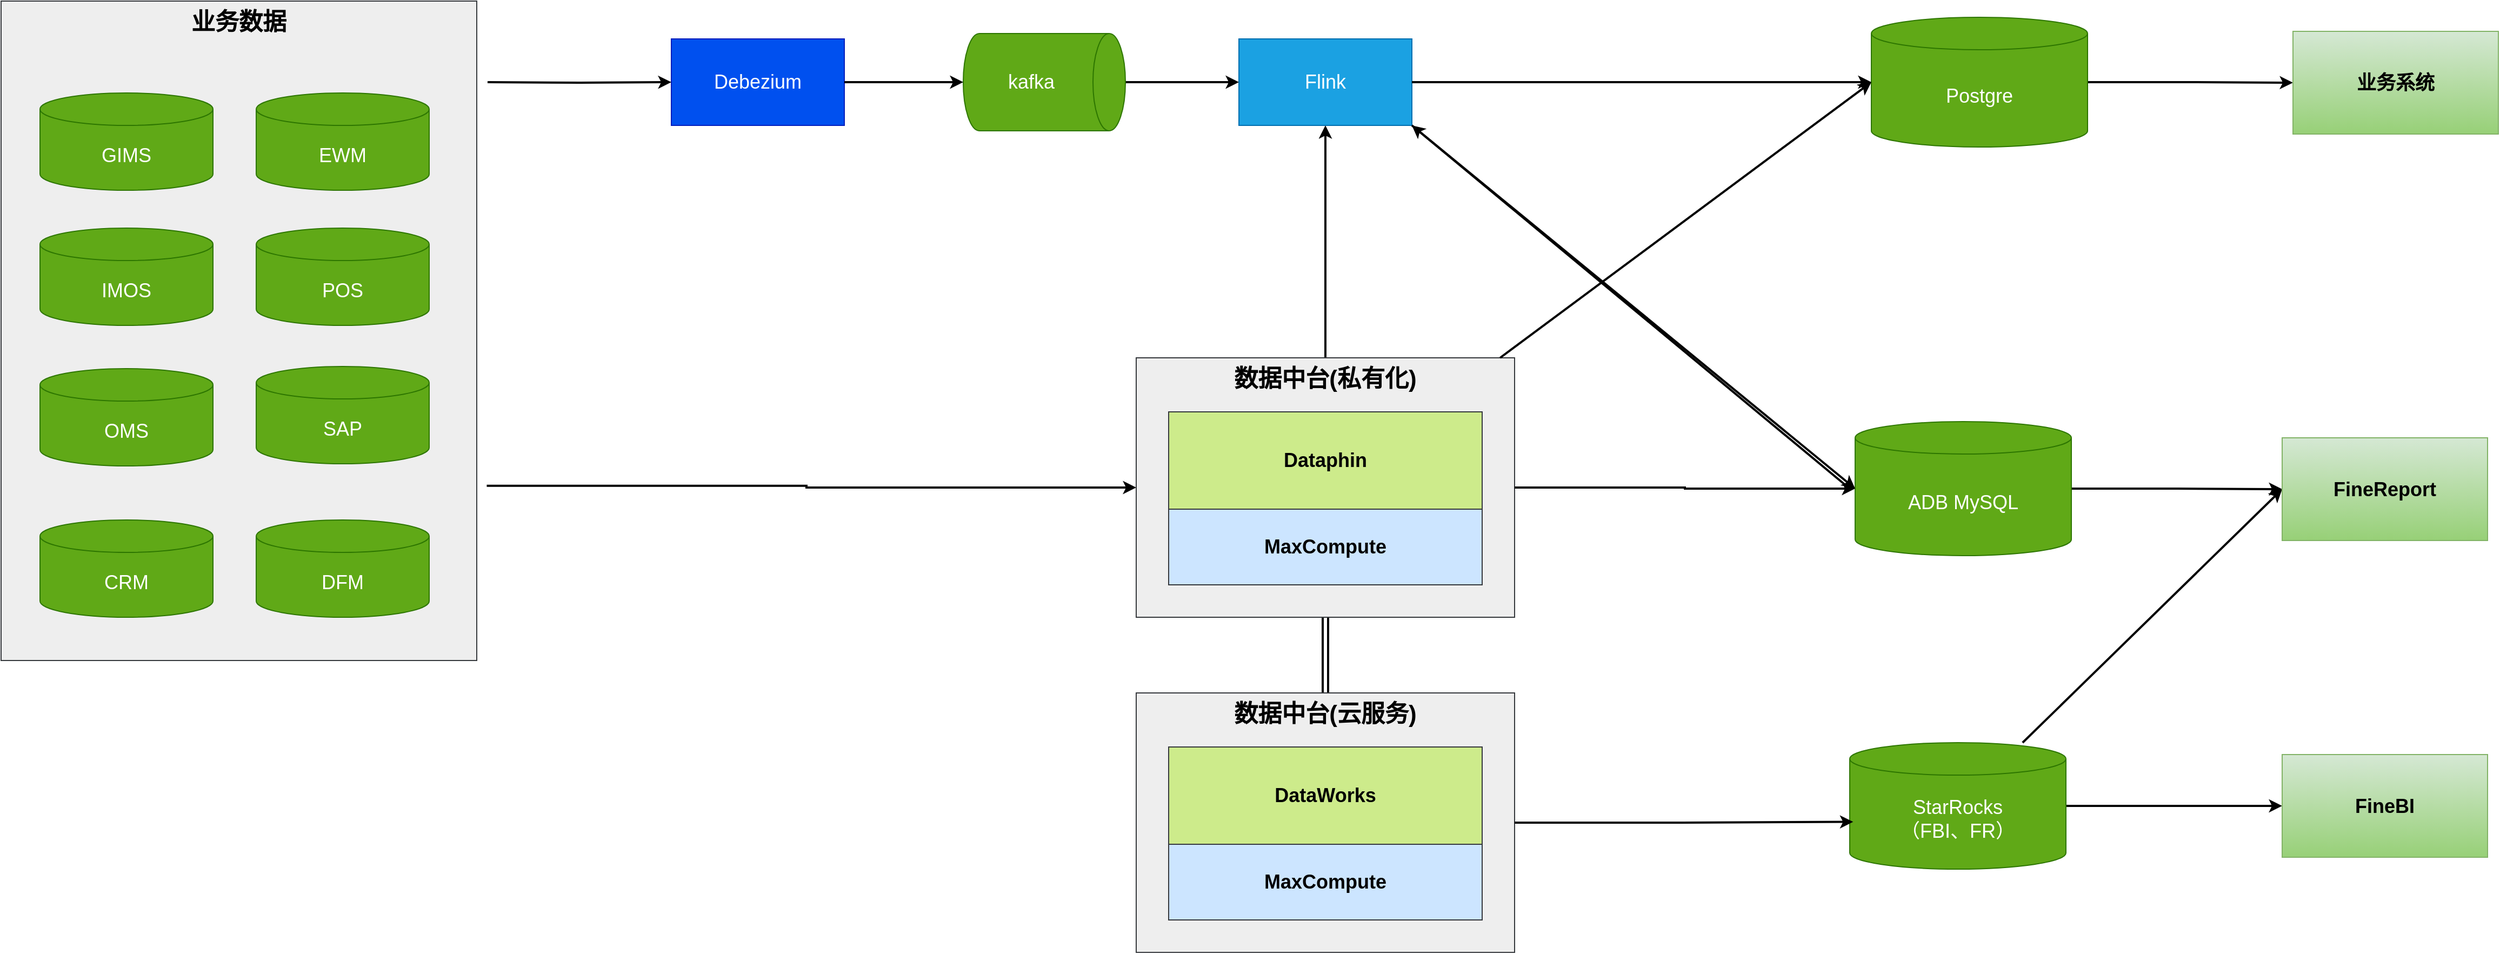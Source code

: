 <mxfile version="23.1.0" type="github" pages="3">
  <diagram name="技术架构" id="8GNJ75QtfmzGKLr9Hj33">
    <mxGraphModel dx="3218" dy="2017" grid="1" gridSize="10" guides="1" tooltips="1" connect="1" arrows="1" fold="1" page="1" pageScale="1" pageWidth="1169" pageHeight="827" math="0" shadow="0">
      <root>
        <mxCell id="0" />
        <mxCell id="1" parent="0" />
        <mxCell id="2AT-N2MCOQDLUG6bidaa-14" style="edgeStyle=orthogonalEdgeStyle;rounded=0;orthogonalLoop=1;jettySize=auto;html=1;entryX=0.5;entryY=1;entryDx=0;entryDy=0;strokeWidth=2;" parent="1" source="2AT-N2MCOQDLUG6bidaa-1" target="2AT-N2MCOQDLUG6bidaa-13" edge="1">
          <mxGeometry relative="1" as="geometry" />
        </mxCell>
        <mxCell id="2AT-N2MCOQDLUG6bidaa-38" style="rounded=0;orthogonalLoop=1;jettySize=auto;html=1;exitX=0.5;exitY=1;exitDx=0;exitDy=0;entryX=0.5;entryY=0;entryDx=0;entryDy=0;shape=link;strokeWidth=2;" parent="1" source="2AT-N2MCOQDLUG6bidaa-1" target="2AT-N2MCOQDLUG6bidaa-9" edge="1">
          <mxGeometry relative="1" as="geometry" />
        </mxCell>
        <mxCell id="2AT-N2MCOQDLUG6bidaa-1" value="数据中台(私有化)" style="rounded=0;whiteSpace=wrap;html=1;fillColor=#eeeeee;strokeColor=#36393d;verticalAlign=top;fontSize=22;fontStyle=1" parent="1" vertex="1">
          <mxGeometry x="70" y="290" width="350" height="240" as="geometry" />
        </mxCell>
        <mxCell id="2AT-N2MCOQDLUG6bidaa-3" value="Dataphin" style="rounded=0;whiteSpace=wrap;html=1;fillColor=#cdeb8b;strokeColor=#36393d;fontStyle=1;fontSize=18;" parent="1" vertex="1">
          <mxGeometry x="100" y="340" width="290" height="90" as="geometry" />
        </mxCell>
        <mxCell id="2AT-N2MCOQDLUG6bidaa-4" value="MaxCompute" style="rounded=0;whiteSpace=wrap;html=1;fontStyle=1;fontSize=18;fillColor=#cce5ff;strokeColor=#36393d;" parent="1" vertex="1">
          <mxGeometry x="100" y="430" width="290" height="70" as="geometry" />
        </mxCell>
        <mxCell id="cMIVsSoi3OgTZiZN5WmO-2" style="edgeStyle=orthogonalEdgeStyle;rounded=0;orthogonalLoop=1;jettySize=auto;html=1;entryX=0;entryY=0.5;entryDx=0;entryDy=0;strokeWidth=2;" parent="1" source="2AT-N2MCOQDLUG6bidaa-5" target="cMIVsSoi3OgTZiZN5WmO-1" edge="1">
          <mxGeometry relative="1" as="geometry" />
        </mxCell>
        <mxCell id="2AT-N2MCOQDLUG6bidaa-5" value="Postgre" style="shape=cylinder3;whiteSpace=wrap;html=1;boundedLbl=1;backgroundOutline=1;size=15;fillColor=#60a917;strokeColor=#2D7600;fontColor=#ffffff;fontSize=18;" parent="1" vertex="1">
          <mxGeometry x="750" y="-25" width="200" height="120" as="geometry" />
        </mxCell>
        <mxCell id="2AT-N2MCOQDLUG6bidaa-46" style="edgeStyle=orthogonalEdgeStyle;rounded=0;orthogonalLoop=1;jettySize=auto;html=1;entryX=0;entryY=0.5;entryDx=0;entryDy=0;strokeWidth=2;" parent="1" source="2AT-N2MCOQDLUG6bidaa-6" target="2AT-N2MCOQDLUG6bidaa-44" edge="1">
          <mxGeometry relative="1" as="geometry" />
        </mxCell>
        <mxCell id="2AT-N2MCOQDLUG6bidaa-47" style="rounded=0;orthogonalLoop=1;jettySize=auto;html=1;entryX=0;entryY=0.5;entryDx=0;entryDy=0;strokeWidth=2;" parent="1" source="2AT-N2MCOQDLUG6bidaa-6" target="2AT-N2MCOQDLUG6bidaa-39" edge="1">
          <mxGeometry relative="1" as="geometry" />
        </mxCell>
        <mxCell id="2AT-N2MCOQDLUG6bidaa-6" value="StarRocks&lt;br&gt;（FBI、FR）" style="shape=cylinder3;whiteSpace=wrap;html=1;boundedLbl=1;backgroundOutline=1;size=15;fillColor=#60a917;strokeColor=#2D7600;fontColor=#ffffff;fontSize=18;" parent="1" vertex="1">
          <mxGeometry x="730" y="646" width="200" height="117" as="geometry" />
        </mxCell>
        <mxCell id="2AT-N2MCOQDLUG6bidaa-40" style="edgeStyle=orthogonalEdgeStyle;rounded=0;orthogonalLoop=1;jettySize=auto;html=1;entryX=0;entryY=0.5;entryDx=0;entryDy=0;strokeWidth=2;" parent="1" source="2AT-N2MCOQDLUG6bidaa-7" target="2AT-N2MCOQDLUG6bidaa-39" edge="1">
          <mxGeometry relative="1" as="geometry" />
        </mxCell>
        <mxCell id="2AT-N2MCOQDLUG6bidaa-43" style="rounded=0;orthogonalLoop=1;jettySize=auto;html=1;entryX=1;entryY=1;entryDx=0;entryDy=0;strokeWidth=2;" parent="1" target="2AT-N2MCOQDLUG6bidaa-13" edge="1">
          <mxGeometry relative="1" as="geometry">
            <mxPoint x="730" y="411" as="sourcePoint" />
          </mxGeometry>
        </mxCell>
        <mxCell id="2AT-N2MCOQDLUG6bidaa-7" value="ADB MySQL" style="shape=cylinder3;whiteSpace=wrap;html=1;boundedLbl=1;backgroundOutline=1;size=15;fillColor=#60a917;strokeColor=#2D7600;fontColor=#ffffff;fontSize=18;" parent="1" vertex="1">
          <mxGeometry x="735" y="349" width="200" height="124" as="geometry" />
        </mxCell>
        <mxCell id="2AT-N2MCOQDLUG6bidaa-9" value="数据中台(云服务)" style="rounded=0;whiteSpace=wrap;html=1;fillColor=#eeeeee;strokeColor=#36393d;verticalAlign=top;fontSize=22;fontStyle=1" parent="1" vertex="1">
          <mxGeometry x="70" y="600" width="350" height="240" as="geometry" />
        </mxCell>
        <mxCell id="2AT-N2MCOQDLUG6bidaa-10" value="DataWorks" style="rounded=0;whiteSpace=wrap;html=1;fillColor=#cdeb8b;strokeColor=#36393d;fontStyle=1;fontSize=18;" parent="1" vertex="1">
          <mxGeometry x="100" y="650" width="290" height="90" as="geometry" />
        </mxCell>
        <mxCell id="2AT-N2MCOQDLUG6bidaa-11" value="MaxCompute" style="rounded=0;whiteSpace=wrap;html=1;fontStyle=1;fontSize=18;fillColor=#cce5ff;strokeColor=#36393d;" parent="1" vertex="1">
          <mxGeometry x="100" y="740" width="290" height="70" as="geometry" />
        </mxCell>
        <mxCell id="2AT-N2MCOQDLUG6bidaa-12" style="edgeStyle=orthogonalEdgeStyle;rounded=0;orthogonalLoop=1;jettySize=auto;html=1;entryX=0.016;entryY=0.626;entryDx=0;entryDy=0;entryPerimeter=0;strokeWidth=2;" parent="1" source="2AT-N2MCOQDLUG6bidaa-9" target="2AT-N2MCOQDLUG6bidaa-6" edge="1">
          <mxGeometry relative="1" as="geometry" />
        </mxCell>
        <mxCell id="2AT-N2MCOQDLUG6bidaa-13" value="Flink" style="rounded=0;whiteSpace=wrap;html=1;fillColor=#1ba1e2;fontColor=#ffffff;strokeColor=#006EAF;fontSize=18;" parent="1" vertex="1">
          <mxGeometry x="165" y="-5" width="160" height="80" as="geometry" />
        </mxCell>
        <mxCell id="2AT-N2MCOQDLUG6bidaa-15" value="Debezium" style="rounded=0;whiteSpace=wrap;html=1;fillColor=#0050ef;fontColor=#ffffff;strokeColor=#001DBC;fontSize=18;" parent="1" vertex="1">
          <mxGeometry x="-360" y="-5" width="160" height="80" as="geometry" />
        </mxCell>
        <mxCell id="2AT-N2MCOQDLUG6bidaa-19" style="edgeStyle=orthogonalEdgeStyle;rounded=0;orthogonalLoop=1;jettySize=auto;html=1;entryX=0;entryY=0.5;entryDx=0;entryDy=0;strokeWidth=2;" parent="1" source="2AT-N2MCOQDLUG6bidaa-17" target="2AT-N2MCOQDLUG6bidaa-13" edge="1">
          <mxGeometry relative="1" as="geometry" />
        </mxCell>
        <mxCell id="2AT-N2MCOQDLUG6bidaa-17" value="kafka" style="shape=cylinder3;whiteSpace=wrap;html=1;boundedLbl=1;backgroundOutline=1;size=15;direction=south;fillColor=#60a917;fontColor=#ffffff;strokeColor=#2D7600;fontSize=18;" parent="1" vertex="1">
          <mxGeometry x="-90" y="-10" width="150" height="90" as="geometry" />
        </mxCell>
        <mxCell id="2AT-N2MCOQDLUG6bidaa-18" style="edgeStyle=orthogonalEdgeStyle;rounded=0;orthogonalLoop=1;jettySize=auto;html=1;entryX=0.5;entryY=1;entryDx=0;entryDy=0;entryPerimeter=0;strokeWidth=2;" parent="1" source="2AT-N2MCOQDLUG6bidaa-15" target="2AT-N2MCOQDLUG6bidaa-17" edge="1">
          <mxGeometry relative="1" as="geometry" />
        </mxCell>
        <mxCell id="2AT-N2MCOQDLUG6bidaa-32" style="edgeStyle=orthogonalEdgeStyle;rounded=0;orthogonalLoop=1;jettySize=auto;html=1;entryX=0;entryY=0.5;entryDx=0;entryDy=0;strokeWidth=2;exitX=1.021;exitY=0.735;exitDx=0;exitDy=0;exitPerimeter=0;" parent="1" source="2AT-N2MCOQDLUG6bidaa-20" target="2AT-N2MCOQDLUG6bidaa-1" edge="1">
          <mxGeometry relative="1" as="geometry" />
        </mxCell>
        <mxCell id="2AT-N2MCOQDLUG6bidaa-33" style="edgeStyle=orthogonalEdgeStyle;rounded=0;orthogonalLoop=1;jettySize=auto;html=1;entryX=0;entryY=0.5;entryDx=0;entryDy=0;strokeWidth=2;" parent="1" target="2AT-N2MCOQDLUG6bidaa-15" edge="1">
          <mxGeometry relative="1" as="geometry">
            <mxPoint x="-530" y="35" as="sourcePoint" />
          </mxGeometry>
        </mxCell>
        <mxCell id="2AT-N2MCOQDLUG6bidaa-20" value="业务数据" style="rounded=0;whiteSpace=wrap;html=1;fillColor=#eeeeee;strokeColor=#36393d;verticalAlign=top;fontStyle=1;fontSize=22;" parent="1" vertex="1">
          <mxGeometry x="-980" y="-40" width="440" height="610" as="geometry" />
        </mxCell>
        <mxCell id="2AT-N2MCOQDLUG6bidaa-22" value="EWM" style="shape=cylinder3;whiteSpace=wrap;html=1;boundedLbl=1;backgroundOutline=1;size=15;fillColor=#60a917;fontColor=#ffffff;strokeColor=#2D7600;fontSize=18;" parent="1" vertex="1">
          <mxGeometry x="-744" y="45" width="160" height="90" as="geometry" />
        </mxCell>
        <mxCell id="2AT-N2MCOQDLUG6bidaa-25" value="GIMS" style="shape=cylinder3;whiteSpace=wrap;html=1;boundedLbl=1;backgroundOutline=1;size=15;fillColor=#60a917;fontColor=#ffffff;strokeColor=#2D7600;fontSize=18;" parent="1" vertex="1">
          <mxGeometry x="-944" y="45" width="160" height="90" as="geometry" />
        </mxCell>
        <mxCell id="2AT-N2MCOQDLUG6bidaa-26" value="IMOS" style="shape=cylinder3;whiteSpace=wrap;html=1;boundedLbl=1;backgroundOutline=1;size=15;fillColor=#60a917;fontColor=#ffffff;strokeColor=#2D7600;fontSize=18;" parent="1" vertex="1">
          <mxGeometry x="-944" y="170" width="160" height="90" as="geometry" />
        </mxCell>
        <mxCell id="2AT-N2MCOQDLUG6bidaa-27" value="POS" style="shape=cylinder3;whiteSpace=wrap;html=1;boundedLbl=1;backgroundOutline=1;size=15;fillColor=#60a917;fontColor=#ffffff;strokeColor=#2D7600;fontSize=18;" parent="1" vertex="1">
          <mxGeometry x="-744" y="170" width="160" height="90" as="geometry" />
        </mxCell>
        <mxCell id="2AT-N2MCOQDLUG6bidaa-28" value="OMS" style="shape=cylinder3;whiteSpace=wrap;html=1;boundedLbl=1;backgroundOutline=1;size=15;fillColor=#60a917;fontColor=#ffffff;strokeColor=#2D7600;fontSize=18;" parent="1" vertex="1">
          <mxGeometry x="-944" y="300" width="160" height="90" as="geometry" />
        </mxCell>
        <mxCell id="2AT-N2MCOQDLUG6bidaa-29" value="SAP" style="shape=cylinder3;whiteSpace=wrap;html=1;boundedLbl=1;backgroundOutline=1;size=15;fillColor=#60a917;fontColor=#ffffff;strokeColor=#2D7600;fontSize=18;" parent="1" vertex="1">
          <mxGeometry x="-744" y="298" width="160" height="90" as="geometry" />
        </mxCell>
        <mxCell id="2AT-N2MCOQDLUG6bidaa-30" value="CRM" style="shape=cylinder3;whiteSpace=wrap;html=1;boundedLbl=1;backgroundOutline=1;size=15;fillColor=#60a917;fontColor=#ffffff;strokeColor=#2D7600;fontSize=18;" parent="1" vertex="1">
          <mxGeometry x="-944" y="440" width="160" height="90" as="geometry" />
        </mxCell>
        <mxCell id="2AT-N2MCOQDLUG6bidaa-31" value="DFM" style="shape=cylinder3;whiteSpace=wrap;html=1;boundedLbl=1;backgroundOutline=1;size=15;fillColor=#60a917;fontColor=#ffffff;strokeColor=#2D7600;fontSize=18;" parent="1" vertex="1">
          <mxGeometry x="-744" y="440" width="160" height="90" as="geometry" />
        </mxCell>
        <mxCell id="2AT-N2MCOQDLUG6bidaa-34" style="rounded=0;orthogonalLoop=1;jettySize=auto;html=1;entryX=0;entryY=0.5;entryDx=0;entryDy=0;entryPerimeter=0;strokeWidth=2;" parent="1" source="2AT-N2MCOQDLUG6bidaa-13" target="2AT-N2MCOQDLUG6bidaa-5" edge="1">
          <mxGeometry relative="1" as="geometry" />
        </mxCell>
        <mxCell id="2AT-N2MCOQDLUG6bidaa-39" value="FineReport" style="rounded=0;whiteSpace=wrap;html=1;fillColor=#d5e8d4;strokeColor=#82b366;fontSize=18;fontStyle=1;gradientColor=#97d077;" parent="1" vertex="1">
          <mxGeometry x="1130" y="364" width="190" height="95" as="geometry" />
        </mxCell>
        <mxCell id="2AT-N2MCOQDLUG6bidaa-41" style="edgeStyle=orthogonalEdgeStyle;rounded=0;orthogonalLoop=1;jettySize=auto;html=1;entryX=0;entryY=0.5;entryDx=0;entryDy=0;entryPerimeter=0;strokeWidth=2;" parent="1" source="2AT-N2MCOQDLUG6bidaa-1" target="2AT-N2MCOQDLUG6bidaa-7" edge="1">
          <mxGeometry relative="1" as="geometry" />
        </mxCell>
        <mxCell id="2AT-N2MCOQDLUG6bidaa-42" style="rounded=0;orthogonalLoop=1;jettySize=auto;html=1;entryX=0;entryY=0.5;entryDx=0;entryDy=0;entryPerimeter=0;strokeWidth=2;exitX=1;exitY=1;exitDx=0;exitDy=0;" parent="1" source="2AT-N2MCOQDLUG6bidaa-13" target="2AT-N2MCOQDLUG6bidaa-7" edge="1">
          <mxGeometry relative="1" as="geometry" />
        </mxCell>
        <mxCell id="2AT-N2MCOQDLUG6bidaa-44" value="FineBI" style="rounded=0;whiteSpace=wrap;html=1;fillColor=#d5e8d4;strokeColor=#82b366;fontSize=18;fontStyle=1;gradientColor=#97d077;" parent="1" vertex="1">
          <mxGeometry x="1130" y="657" width="190" height="95" as="geometry" />
        </mxCell>
        <mxCell id="cMIVsSoi3OgTZiZN5WmO-1" value="业务系统" style="rounded=0;whiteSpace=wrap;html=1;fillColor=#d5e8d4;strokeColor=#82b366;fontSize=18;fontStyle=1;gradientColor=#97d077;" parent="1" vertex="1">
          <mxGeometry x="1140" y="-12" width="190" height="95" as="geometry" />
        </mxCell>
        <mxCell id="_satXN_AIVDhDnsFR7mb-1" style="rounded=0;orthogonalLoop=1;jettySize=auto;html=1;entryX=0;entryY=0.5;entryDx=0;entryDy=0;entryPerimeter=0;strokeWidth=2;" parent="1" source="2AT-N2MCOQDLUG6bidaa-1" target="2AT-N2MCOQDLUG6bidaa-5" edge="1">
          <mxGeometry relative="1" as="geometry" />
        </mxCell>
      </root>
    </mxGraphModel>
  </diagram>
  <diagram id="Ccon76R-gDlIcUUKngI2" name="第 2 页">
    <mxGraphModel dx="3218" dy="1190" grid="1" gridSize="10" guides="1" tooltips="1" connect="1" arrows="1" fold="1" page="1" pageScale="1" pageWidth="1169" pageHeight="827" math="0" shadow="0">
      <root>
        <mxCell id="0" />
        <mxCell id="1" parent="0" />
        <mxCell id="LMlRyxBuPOfSm3XZPdxa-1" style="rounded=0;orthogonalLoop=1;jettySize=auto;html=1;entryX=0.5;entryY=1;entryDx=0;entryDy=0;exitX=0.5;exitY=0;exitDx=0;exitDy=0;strokeWidth=2;" parent="1" source="LMlRyxBuPOfSm3XZPdxa-3" target="LMlRyxBuPOfSm3XZPdxa-17" edge="1">
          <mxGeometry relative="1" as="geometry" />
        </mxCell>
        <mxCell id="LMlRyxBuPOfSm3XZPdxa-48" style="edgeStyle=orthogonalEdgeStyle;rounded=0;orthogonalLoop=1;jettySize=auto;html=1;entryX=0;entryY=0.5;entryDx=0;entryDy=0;strokeWidth=2;" parent="1" source="LMlRyxBuPOfSm3XZPdxa-3" target="LMlRyxBuPOfSm3XZPdxa-38" edge="1">
          <mxGeometry relative="1" as="geometry" />
        </mxCell>
        <mxCell id="LMlRyxBuPOfSm3XZPdxa-3" value="数据中台(私有化)" style="rounded=0;whiteSpace=wrap;html=1;fillColor=#eeeeee;strokeColor=#36393d;verticalAlign=top;fontSize=22;fontStyle=1" parent="1" vertex="1">
          <mxGeometry x="-247" y="459" width="350" height="240" as="geometry" />
        </mxCell>
        <mxCell id="LMlRyxBuPOfSm3XZPdxa-4" value="Dataphin" style="rounded=0;whiteSpace=wrap;html=1;fillColor=#cdeb8b;strokeColor=#36393d;fontStyle=1;fontSize=18;" parent="1" vertex="1">
          <mxGeometry x="-217" y="509" width="290" height="90" as="geometry" />
        </mxCell>
        <mxCell id="LMlRyxBuPOfSm3XZPdxa-5" value="MaxCompute" style="rounded=0;whiteSpace=wrap;html=1;fontStyle=1;fontSize=18;fillColor=#cce5ff;strokeColor=#36393d;" parent="1" vertex="1">
          <mxGeometry x="-217" y="599" width="290" height="81" as="geometry" />
        </mxCell>
        <mxCell id="LMlRyxBuPOfSm3XZPdxa-17" value="Flink" style="rounded=0;whiteSpace=wrap;html=1;fillColor=#1ba1e2;fontColor=#ffffff;strokeColor=#006EAF;fontSize=18;" parent="1" vertex="1">
          <mxGeometry x="80" y="178" width="160" height="80" as="geometry" />
        </mxCell>
        <mxCell id="LMlRyxBuPOfSm3XZPdxa-18" value="Debezium" style="rounded=0;whiteSpace=wrap;html=1;fillColor=#0050ef;fontColor=#ffffff;strokeColor=#001DBC;fontSize=18;" parent="1" vertex="1">
          <mxGeometry x="-469" y="178" width="160" height="80" as="geometry" />
        </mxCell>
        <mxCell id="LMlRyxBuPOfSm3XZPdxa-19" style="edgeStyle=orthogonalEdgeStyle;rounded=0;orthogonalLoop=1;jettySize=auto;html=1;entryX=0;entryY=0.5;entryDx=0;entryDy=0;strokeWidth=2;" parent="1" source="LMlRyxBuPOfSm3XZPdxa-20" target="LMlRyxBuPOfSm3XZPdxa-17" edge="1">
          <mxGeometry relative="1" as="geometry" />
        </mxCell>
        <mxCell id="LMlRyxBuPOfSm3XZPdxa-20" value="kafka" style="shape=cylinder3;whiteSpace=wrap;html=1;boundedLbl=1;backgroundOutline=1;size=15;direction=south;fillColor=#60a917;fontColor=#ffffff;strokeColor=#2D7600;fontSize=18;" parent="1" vertex="1">
          <mxGeometry x="-199" y="173" width="150" height="90" as="geometry" />
        </mxCell>
        <mxCell id="LMlRyxBuPOfSm3XZPdxa-21" style="edgeStyle=orthogonalEdgeStyle;rounded=0;orthogonalLoop=1;jettySize=auto;html=1;entryX=0.5;entryY=1;entryDx=0;entryDy=0;entryPerimeter=0;strokeWidth=2;" parent="1" source="LMlRyxBuPOfSm3XZPdxa-18" target="LMlRyxBuPOfSm3XZPdxa-20" edge="1">
          <mxGeometry relative="1" as="geometry" />
        </mxCell>
        <mxCell id="LMlRyxBuPOfSm3XZPdxa-22" style="edgeStyle=orthogonalEdgeStyle;rounded=0;orthogonalLoop=1;jettySize=auto;html=1;entryX=0;entryY=0.5;entryDx=0;entryDy=0;exitX=1.008;exitY=0.777;exitDx=0;exitDy=0;exitPerimeter=0;strokeWidth=2;" parent="1" source="LMlRyxBuPOfSm3XZPdxa-24" target="LMlRyxBuPOfSm3XZPdxa-3" edge="1">
          <mxGeometry relative="1" as="geometry" />
        </mxCell>
        <mxCell id="LMlRyxBuPOfSm3XZPdxa-23" style="edgeStyle=orthogonalEdgeStyle;rounded=0;orthogonalLoop=1;jettySize=auto;html=1;entryX=0;entryY=0.5;entryDx=0;entryDy=0;exitX=0.998;exitY=0.185;exitDx=0;exitDy=0;exitPerimeter=0;strokeWidth=2;" parent="1" source="LMlRyxBuPOfSm3XZPdxa-24" target="LMlRyxBuPOfSm3XZPdxa-18" edge="1">
          <mxGeometry relative="1" as="geometry" />
        </mxCell>
        <mxCell id="LMlRyxBuPOfSm3XZPdxa-24" value="业务数据" style="rounded=0;whiteSpace=wrap;html=1;fillColor=#eeeeee;strokeColor=#36393d;verticalAlign=top;fontStyle=1;fontSize=22;" parent="1" vertex="1">
          <mxGeometry x="-980" y="106" width="440" height="610" as="geometry" />
        </mxCell>
        <mxCell id="LMlRyxBuPOfSm3XZPdxa-25" value="EWM" style="shape=cylinder3;whiteSpace=wrap;html=1;boundedLbl=1;backgroundOutline=1;size=15;fillColor=#60a917;fontColor=#ffffff;strokeColor=#2D7600;fontSize=18;" parent="1" vertex="1">
          <mxGeometry x="-744" y="191" width="160" height="90" as="geometry" />
        </mxCell>
        <mxCell id="LMlRyxBuPOfSm3XZPdxa-26" value="GIMS" style="shape=cylinder3;whiteSpace=wrap;html=1;boundedLbl=1;backgroundOutline=1;size=15;fillColor=#60a917;fontColor=#ffffff;strokeColor=#2D7600;fontSize=18;" parent="1" vertex="1">
          <mxGeometry x="-944" y="191" width="160" height="90" as="geometry" />
        </mxCell>
        <mxCell id="LMlRyxBuPOfSm3XZPdxa-27" value="IMOS" style="shape=cylinder3;whiteSpace=wrap;html=1;boundedLbl=1;backgroundOutline=1;size=15;fillColor=#60a917;fontColor=#ffffff;strokeColor=#2D7600;fontSize=18;" parent="1" vertex="1">
          <mxGeometry x="-944" y="316" width="160" height="90" as="geometry" />
        </mxCell>
        <mxCell id="LMlRyxBuPOfSm3XZPdxa-28" value="POS" style="shape=cylinder3;whiteSpace=wrap;html=1;boundedLbl=1;backgroundOutline=1;size=15;fillColor=#60a917;fontColor=#ffffff;strokeColor=#2D7600;fontSize=18;" parent="1" vertex="1">
          <mxGeometry x="-744" y="316" width="160" height="90" as="geometry" />
        </mxCell>
        <mxCell id="LMlRyxBuPOfSm3XZPdxa-29" value="OMS" style="shape=cylinder3;whiteSpace=wrap;html=1;boundedLbl=1;backgroundOutline=1;size=15;fillColor=#60a917;fontColor=#ffffff;strokeColor=#2D7600;fontSize=18;" parent="1" vertex="1">
          <mxGeometry x="-944" y="446" width="160" height="90" as="geometry" />
        </mxCell>
        <mxCell id="LMlRyxBuPOfSm3XZPdxa-30" value="SAP" style="shape=cylinder3;whiteSpace=wrap;html=1;boundedLbl=1;backgroundOutline=1;size=15;fillColor=#60a917;fontColor=#ffffff;strokeColor=#2D7600;fontSize=18;" parent="1" vertex="1">
          <mxGeometry x="-744" y="444" width="160" height="90" as="geometry" />
        </mxCell>
        <mxCell id="LMlRyxBuPOfSm3XZPdxa-31" value="CRM" style="shape=cylinder3;whiteSpace=wrap;html=1;boundedLbl=1;backgroundOutline=1;size=15;fillColor=#60a917;fontColor=#ffffff;strokeColor=#2D7600;fontSize=18;" parent="1" vertex="1">
          <mxGeometry x="-944" y="586" width="160" height="90" as="geometry" />
        </mxCell>
        <mxCell id="LMlRyxBuPOfSm3XZPdxa-32" value="DFM" style="shape=cylinder3;whiteSpace=wrap;html=1;boundedLbl=1;backgroundOutline=1;size=15;fillColor=#60a917;fontColor=#ffffff;strokeColor=#2D7600;fontSize=18;" parent="1" vertex="1">
          <mxGeometry x="-744" y="586" width="160" height="90" as="geometry" />
        </mxCell>
        <mxCell id="LMlRyxBuPOfSm3XZPdxa-34" value="业务系统" style="rounded=0;whiteSpace=wrap;html=1;fillColor=#d5e8d4;strokeColor=#82b366;fontSize=18;fontStyle=1;gradientColor=#97d077;" parent="1" vertex="1">
          <mxGeometry x="763" y="364" width="190" height="95" as="geometry" />
        </mxCell>
        <mxCell id="LMlRyxBuPOfSm3XZPdxa-37" value="FineReport" style="rounded=0;whiteSpace=wrap;html=1;fillColor=#d5e8d4;strokeColor=#82b366;fontSize=18;fontStyle=1;gradientColor=#97d077;" parent="1" vertex="1">
          <mxGeometry x="763" y="531" width="190" height="95" as="geometry" />
        </mxCell>
        <mxCell id="LMlRyxBuPOfSm3XZPdxa-45" style="rounded=0;orthogonalLoop=1;jettySize=auto;html=1;entryX=0;entryY=0.5;entryDx=0;entryDy=0;strokeWidth=2;" parent="1" source="LMlRyxBuPOfSm3XZPdxa-38" target="LMlRyxBuPOfSm3XZPdxa-34" edge="1">
          <mxGeometry relative="1" as="geometry">
            <mxPoint x="763" y="402.5" as="targetPoint" />
          </mxGeometry>
        </mxCell>
        <mxCell id="LMlRyxBuPOfSm3XZPdxa-46" style="edgeStyle=orthogonalEdgeStyle;rounded=0;orthogonalLoop=1;jettySize=auto;html=1;strokeWidth=2;" parent="1" source="LMlRyxBuPOfSm3XZPdxa-38" target="LMlRyxBuPOfSm3XZPdxa-37" edge="1">
          <mxGeometry relative="1" as="geometry" />
        </mxCell>
        <mxCell id="LMlRyxBuPOfSm3XZPdxa-47" style="rounded=0;orthogonalLoop=1;jettySize=auto;html=1;entryX=0;entryY=0.5;entryDx=0;entryDy=0;strokeWidth=2;" parent="1" source="LMlRyxBuPOfSm3XZPdxa-38" target="LMlRyxBuPOfSm3XZPdxa-44" edge="1">
          <mxGeometry relative="1" as="geometry" />
        </mxCell>
        <mxCell id="LMlRyxBuPOfSm3XZPdxa-38" value="数据服务" style="rounded=0;whiteSpace=wrap;html=1;fillColor=#eeeeee;strokeColor=#36393d;verticalAlign=top;fontSize=22;fontStyle=1" parent="1" vertex="1">
          <mxGeometry x="223" y="472" width="330" height="214" as="geometry" />
        </mxCell>
        <mxCell id="LMlRyxBuPOfSm3XZPdxa-39" style="rounded=0;orthogonalLoop=1;jettySize=auto;html=1;entryX=0.477;entryY=-0.006;entryDx=0;entryDy=0;entryPerimeter=0;strokeWidth=2;exitX=0.575;exitY=0.989;exitDx=0;exitDy=0;exitPerimeter=0;" parent="1" source="LMlRyxBuPOfSm3XZPdxa-17" target="LMlRyxBuPOfSm3XZPdxa-38" edge="1">
          <mxGeometry relative="1" as="geometry" />
        </mxCell>
        <mxCell id="LMlRyxBuPOfSm3XZPdxa-41" value="HDFS" style="rounded=0;whiteSpace=wrap;html=1;fillColor=#cdeb8b;strokeColor=#36393d;fontSize=18;" parent="1" vertex="1">
          <mxGeometry x="230.25" y="591" width="310" height="80" as="geometry" />
        </mxCell>
        <mxCell id="LMlRyxBuPOfSm3XZPdxa-43" value="StarRocks" style="rounded=0;whiteSpace=wrap;html=1;fillColor=#b1ddf0;strokeColor=#10739e;fontSize=18;" parent="1" vertex="1">
          <mxGeometry x="438" y="535" width="103" height="54" as="geometry" />
        </mxCell>
        <mxCell id="LMlRyxBuPOfSm3XZPdxa-44" value="FineBI" style="rounded=0;whiteSpace=wrap;html=1;fillColor=#d5e8d4;strokeColor=#82b366;fontSize=18;fontStyle=1;gradientColor=#97d077;" parent="1" vertex="1">
          <mxGeometry x="763" y="669" width="190" height="95" as="geometry" />
        </mxCell>
        <mxCell id="7DDe1I1jBdTbt5exjTeZ-2" value="StarRocks" style="rounded=0;whiteSpace=wrap;html=1;fillColor=#b1ddf0;strokeColor=#10739e;fontSize=18;" parent="1" vertex="1">
          <mxGeometry x="338" y="535" width="94.5" height="54" as="geometry" />
        </mxCell>
        <mxCell id="7DDe1I1jBdTbt5exjTeZ-3" value="StarRocks" style="rounded=0;whiteSpace=wrap;html=1;fillColor=#b1ddf0;strokeColor=#10739e;fontSize=18;" parent="1" vertex="1">
          <mxGeometry x="231" y="535" width="100" height="54" as="geometry" />
        </mxCell>
      </root>
    </mxGraphModel>
  </diagram>
  <diagram id="riL3sj5yJPT83yyb2otY" name="第 3 页">
    <mxGraphModel dx="2856" dy="980" grid="1" gridSize="10" guides="1" tooltips="1" connect="1" arrows="1" fold="1" page="1" pageScale="1" pageWidth="1169" pageHeight="827" math="0" shadow="0">
      <root>
        <mxCell id="0" />
        <mxCell id="1" parent="0" />
        <mxCell id="GZKRG9MlNy778cCYulQZ-7" value="Debezium" style="rounded=0;whiteSpace=wrap;html=1;fillColor=#0050ef;fontColor=#ffffff;strokeColor=#001DBC;fontSize=16;" parent="1" vertex="1">
          <mxGeometry x="-420" y="196" width="160" height="80" as="geometry" />
        </mxCell>
        <mxCell id="GZKRG9MlNy778cCYulQZ-9" value="kafka" style="shape=cylinder3;whiteSpace=wrap;html=1;boundedLbl=1;backgroundOutline=1;size=15;direction=south;fillColor=#60a917;fontColor=#ffffff;strokeColor=#2D7600;fontSize=16;" parent="1" vertex="1">
          <mxGeometry x="-150" y="191" width="150" height="90" as="geometry" />
        </mxCell>
        <mxCell id="GZKRG9MlNy778cCYulQZ-10" style="edgeStyle=orthogonalEdgeStyle;rounded=0;orthogonalLoop=1;jettySize=auto;html=1;entryX=0.5;entryY=1;entryDx=0;entryDy=0;entryPerimeter=0;strokeWidth=2;" parent="1" source="GZKRG9MlNy778cCYulQZ-7" target="GZKRG9MlNy778cCYulQZ-9" edge="1">
          <mxGeometry relative="1" as="geometry" />
        </mxCell>
        <mxCell id="diHymvM2uXj0NPjtlTtc-18" style="edgeStyle=orthogonalEdgeStyle;rounded=0;orthogonalLoop=1;jettySize=auto;html=1;exitX=1;exitY=0.331;exitDx=0;exitDy=0;exitPerimeter=0;strokeWidth=2;" parent="1" source="GZKRG9MlNy778cCYulQZ-13" target="GZKRG9MlNy778cCYulQZ-7" edge="1">
          <mxGeometry relative="1" as="geometry">
            <mxPoint x="-520" y="205" as="sourcePoint" />
          </mxGeometry>
        </mxCell>
        <mxCell id="diHymvM2uXj0NPjtlTtc-19" style="rounded=0;orthogonalLoop=1;jettySize=auto;html=1;entryX=0;entryY=0.5;entryDx=0;entryDy=0;strokeWidth=2;" parent="1" target="diHymvM2uXj0NPjtlTtc-12" edge="1">
          <mxGeometry relative="1" as="geometry">
            <mxPoint x="-520" y="419" as="sourcePoint" />
          </mxGeometry>
        </mxCell>
        <mxCell id="GZKRG9MlNy778cCYulQZ-13" value="业务数据" style="rounded=0;whiteSpace=wrap;html=1;fillColor=#eeeeee;strokeColor=#36393d;verticalAlign=top;fontStyle=1;fontSize=22;" parent="1" vertex="1">
          <mxGeometry x="-880" y="120" width="360" height="350" as="geometry" />
        </mxCell>
        <mxCell id="GZKRG9MlNy778cCYulQZ-14" value="EWM" style="shape=cylinder3;whiteSpace=wrap;html=1;boundedLbl=1;backgroundOutline=1;size=15;fillColor=#60a917;fontColor=#ffffff;strokeColor=#2D7600;fontSize=16;" parent="1" vertex="1">
          <mxGeometry x="-748" y="171" width="100" height="60" as="geometry" />
        </mxCell>
        <mxCell id="GZKRG9MlNy778cCYulQZ-15" value="GIMS" style="shape=cylinder3;whiteSpace=wrap;html=1;boundedLbl=1;backgroundOutline=1;size=15;fillColor=#60a917;fontColor=#ffffff;strokeColor=#2D7600;fontSize=16;aspect=fixed;" parent="1" vertex="1">
          <mxGeometry x="-870" y="171" width="100.83" height="56.1" as="geometry" />
        </mxCell>
        <mxCell id="GZKRG9MlNy778cCYulQZ-16" value="IMOS" style="shape=cylinder3;whiteSpace=wrap;html=1;boundedLbl=1;backgroundOutline=1;size=15;fillColor=#60a917;fontColor=#ffffff;strokeColor=#2D7600;fontSize=16;" parent="1" vertex="1">
          <mxGeometry x="-630" y="176" width="100" height="60" as="geometry" />
        </mxCell>
        <mxCell id="GZKRG9MlNy778cCYulQZ-17" value="POS" style="shape=cylinder3;whiteSpace=wrap;html=1;boundedLbl=1;backgroundOutline=1;size=15;fillColor=#60a917;fontColor=#ffffff;strokeColor=#2D7600;fontSize=16;" parent="1" vertex="1">
          <mxGeometry x="-750" y="276" width="100" height="60" as="geometry" />
        </mxCell>
        <mxCell id="GZKRG9MlNy778cCYulQZ-18" value="OMS" style="shape=cylinder3;whiteSpace=wrap;html=1;boundedLbl=1;backgroundOutline=1;size=15;fillColor=#60a917;fontColor=#ffffff;strokeColor=#2D7600;fontSize=16;" parent="1" vertex="1">
          <mxGeometry x="-870" y="283" width="100" height="60" as="geometry" />
        </mxCell>
        <mxCell id="GZKRG9MlNy778cCYulQZ-19" value="SAP" style="shape=cylinder3;whiteSpace=wrap;html=1;boundedLbl=1;backgroundOutline=1;size=15;fillColor=#60a917;fontColor=#ffffff;strokeColor=#2D7600;fontSize=16;" parent="1" vertex="1">
          <mxGeometry x="-630" y="265" width="100" height="60" as="geometry" />
        </mxCell>
        <mxCell id="GZKRG9MlNy778cCYulQZ-20" value="CRM" style="shape=cylinder3;whiteSpace=wrap;html=1;boundedLbl=1;backgroundOutline=1;size=15;fillColor=#60a917;fontColor=#ffffff;strokeColor=#2D7600;fontSize=16;" parent="1" vertex="1">
          <mxGeometry x="-820" y="371" width="100" height="60" as="geometry" />
        </mxCell>
        <mxCell id="GZKRG9MlNy778cCYulQZ-21" value="DFM" style="shape=cylinder3;whiteSpace=wrap;html=1;boundedLbl=1;backgroundOutline=1;size=15;fillColor=#60a917;fontColor=#ffffff;strokeColor=#2D7600;fontSize=16;" parent="1" vertex="1">
          <mxGeometry x="-648" y="371" width="100" height="60" as="geometry" />
        </mxCell>
        <mxCell id="GZKRG9MlNy778cCYulQZ-27" value="数据中台" style="rounded=0;whiteSpace=wrap;html=1;fillColor=#eeeeee;strokeColor=#36393d;verticalAlign=top;fontSize=16;fontStyle=1" parent="1" vertex="1">
          <mxGeometry x="110" y="130" width="680" height="480" as="geometry" />
        </mxCell>
        <mxCell id="GZKRG9MlNy778cCYulQZ-30" value="HDFS" style="rounded=0;whiteSpace=wrap;html=1;fillColor=#cdeb8b;strokeColor=#36393d;fontSize=16;verticalAlign=middle;fontStyle=0" parent="1" vertex="1">
          <mxGeometry x="130" y="516" width="574" height="70" as="geometry" />
        </mxCell>
        <mxCell id="GZKRG9MlNy778cCYulQZ-35" value="Yarn" style="rounded=0;whiteSpace=wrap;html=1;fillColor=#cce5ff;strokeColor=#36393d;fontStyle=0;fontSize=16;" parent="1" vertex="1">
          <mxGeometry x="200" y="466" width="504" height="50" as="geometry" />
        </mxCell>
        <mxCell id="GZKRG9MlNy778cCYulQZ-41" value="DolphinScheduler" style="rounded=0;whiteSpace=wrap;html=1;fillColor=#ffe6cc;strokeColor=#d79b00;horizontal=0;fontSize=16;" parent="1" vertex="1">
          <mxGeometry x="130" y="180" width="70" height="336" as="geometry" />
        </mxCell>
        <mxCell id="GZKRG9MlNy778cCYulQZ-42" value="Hive" style="rounded=0;whiteSpace=wrap;html=1;fillColor=#cdeb8b;strokeColor=#36393d;fontSize=16;" parent="1" vertex="1">
          <mxGeometry x="205" y="337" width="85" height="37" as="geometry" />
        </mxCell>
        <mxCell id="diHymvM2uXj0NPjtlTtc-1" value="离线计算引擎" style="rounded=0;whiteSpace=wrap;html=1;align=center;verticalAlign=top;horizontal=1;textDirection=ltr;labelPosition=center;verticalLabelPosition=middle;fontStyle=1;fillColor=#d5e8d4;strokeColor=#82b366;fontSize=16;" parent="1" vertex="1">
          <mxGeometry x="204" y="390" width="266" height="72" as="geometry" />
        </mxCell>
        <mxCell id="GZKRG9MlNy778cCYulQZ-36" value="MapReduce" style="rounded=0;whiteSpace=wrap;html=1;fillColor=#b0e3e6;strokeColor=#0e8088;fontStyle=0;fontSize=16;" parent="1" vertex="1">
          <mxGeometry x="208" y="422" width="100" height="38" as="geometry" />
        </mxCell>
        <mxCell id="diHymvM2uXj0NPjtlTtc-2" value="Tez" style="rounded=0;whiteSpace=wrap;html=1;fillColor=#b0e3e6;strokeColor=#0e8088;fontStyle=0;fontSize=16;" parent="1" vertex="1">
          <mxGeometry x="310" y="422" width="72" height="38" as="geometry" />
        </mxCell>
        <mxCell id="diHymvM2uXj0NPjtlTtc-3" value="Spark" style="rounded=0;whiteSpace=wrap;html=1;fillColor=#b0e3e6;strokeColor=#0e8088;fontStyle=0;fontSize=16;" parent="1" vertex="1">
          <mxGeometry x="384" y="422" width="82" height="38" as="geometry" />
        </mxCell>
        <mxCell id="diHymvM2uXj0NPjtlTtc-4" value="实时计算引擎" style="rounded=0;whiteSpace=wrap;html=1;align=center;verticalAlign=top;horizontal=1;textDirection=ltr;labelPosition=center;verticalLabelPosition=middle;fontStyle=1;fillColor=#f5f5f5;strokeColor=#666666;fontColor=#333333;fontSize=16;" parent="1" vertex="1">
          <mxGeometry x="474" y="390" width="230" height="72" as="geometry" />
        </mxCell>
        <mxCell id="GZKRG9MlNy778cCYulQZ-39" value="Flink" style="rounded=0;whiteSpace=wrap;html=1;fillColor=#e1d5e7;strokeColor=#9673a6;fontStyle=0;fontSize=16;" parent="1" vertex="1">
          <mxGeometry x="621" y="422" width="80" height="38" as="geometry" />
        </mxCell>
        <mxCell id="diHymvM2uXj0NPjtlTtc-5" value="Sparkstreaming" style="rounded=0;whiteSpace=wrap;html=1;fillColor=#e1d5e7;strokeColor=#9673a6;fontStyle=0;fontSize=16;" parent="1" vertex="1">
          <mxGeometry x="479" y="422" width="140" height="38" as="geometry" />
        </mxCell>
        <mxCell id="diHymvM2uXj0NPjtlTtc-6" value="Dinky实时开发平台" style="rounded=0;whiteSpace=wrap;html=1;fillColor=#f9f7ed;strokeColor=#36393d;fontSize=16;" parent="1" vertex="1">
          <mxGeometry x="474" y="336" width="230" height="38" as="geometry" />
        </mxCell>
        <mxCell id="diHymvM2uXj0NPjtlTtc-7" value="数据服务" style="rounded=0;whiteSpace=wrap;html=1;align=center;fontStyle=1;fillColor=#d5e8d4;strokeColor=#82b366;verticalAlign=top;fontSize=16;" parent="1" vertex="1">
          <mxGeometry x="204.25" y="261.25" width="495.5" height="67.5" as="geometry" />
        </mxCell>
        <mxCell id="diHymvM2uXj0NPjtlTtc-8" value="Trino" style="rounded=0;whiteSpace=wrap;html=1;fillColor=#1ba1e2;strokeColor=#006EAF;fontColor=#ffffff;fontSize=16;" parent="1" vertex="1">
          <mxGeometry x="207.75" y="289.25" width="86" height="34.25" as="geometry" />
        </mxCell>
        <mxCell id="diHymvM2uXj0NPjtlTtc-10" value="StarRocks" style="rounded=0;whiteSpace=wrap;html=1;fillColor=#1ba1e2;fontColor=#ffffff;strokeColor=#006EAF;fontSize=16;" parent="1" vertex="1">
          <mxGeometry x="299.75" y="289.25" width="90" height="35" as="geometry" />
        </mxCell>
        <mxCell id="diHymvM2uXj0NPjtlTtc-12" value="DataX" style="rounded=0;whiteSpace=wrap;html=1;fillColor=#cdeb8b;strokeColor=#36393d;fontStyle=0;fontSize=16;" parent="1" vertex="1">
          <mxGeometry x="-300" y="382" width="140" height="74" as="geometry" />
        </mxCell>
        <mxCell id="diHymvM2uXj0NPjtlTtc-23" style="edgeStyle=orthogonalEdgeStyle;rounded=0;orthogonalLoop=1;jettySize=auto;html=1;entryX=0;entryY=0.5;entryDx=0;entryDy=0;strokeWidth=2;" parent="1" source="diHymvM2uXj0NPjtlTtc-14" target="diHymvM2uXj0NPjtlTtc-22" edge="1">
          <mxGeometry relative="1" as="geometry" />
        </mxCell>
        <mxCell id="diHymvM2uXj0NPjtlTtc-14" value="日志/文件" style="rounded=0;whiteSpace=wrap;html=1;fillColor=#eeeeee;strokeColor=#36393d;verticalAlign=top;fontSize=22;" parent="1" vertex="1">
          <mxGeometry x="-880" y="510" width="360" height="93" as="geometry" />
        </mxCell>
        <mxCell id="diHymvM2uXj0NPjtlTtc-17" value="图像文件" style="rounded=0;whiteSpace=wrap;html=1;" parent="1" vertex="1">
          <mxGeometry x="-637" y="554" width="94" height="35" as="geometry" />
        </mxCell>
        <mxCell id="diHymvM2uXj0NPjtlTtc-20" style="edgeStyle=orthogonalEdgeStyle;rounded=0;orthogonalLoop=1;jettySize=auto;html=1;entryX=-0.003;entryY=0.219;entryDx=0;entryDy=0;entryPerimeter=0;strokeWidth=2;" parent="1" source="GZKRG9MlNy778cCYulQZ-9" target="GZKRG9MlNy778cCYulQZ-27" edge="1">
          <mxGeometry relative="1" as="geometry">
            <mxPoint x="116" y="210" as="targetPoint" />
            <Array as="points" />
          </mxGeometry>
        </mxCell>
        <mxCell id="diHymvM2uXj0NPjtlTtc-21" style="edgeStyle=orthogonalEdgeStyle;rounded=0;orthogonalLoop=1;jettySize=auto;html=1;entryX=-0.005;entryY=0.603;entryDx=0;entryDy=0;entryPerimeter=0;strokeWidth=2;" parent="1" source="diHymvM2uXj0NPjtlTtc-12" target="GZKRG9MlNy778cCYulQZ-27" edge="1">
          <mxGeometry relative="1" as="geometry" />
        </mxCell>
        <mxCell id="diHymvM2uXj0NPjtlTtc-22" value="Flume" style="rounded=0;whiteSpace=wrap;html=1;fillColor=#cdeb8b;strokeColor=#36393d;fontStyle=0;fontSize=16;" parent="1" vertex="1">
          <mxGeometry x="-290" y="527" width="120" height="60" as="geometry" />
        </mxCell>
        <mxCell id="diHymvM2uXj0NPjtlTtc-24" style="edgeStyle=orthogonalEdgeStyle;rounded=0;orthogonalLoop=1;jettySize=auto;html=1;entryX=-0.004;entryY=0.89;entryDx=0;entryDy=0;entryPerimeter=0;strokeWidth=2;" parent="1" source="diHymvM2uXj0NPjtlTtc-22" target="GZKRG9MlNy778cCYulQZ-27" edge="1">
          <mxGeometry relative="1" as="geometry" />
        </mxCell>
        <mxCell id="diHymvM2uXj0NPjtlTtc-25" value="Elasticsearch" style="rounded=0;whiteSpace=wrap;html=1;fillColor=#1ba1e2;fontColor=#ffffff;strokeColor=#006EAF;fontSize=16;" parent="1" vertex="1">
          <mxGeometry x="599.75" y="288.5" width="90" height="35.75" as="geometry" />
        </mxCell>
        <mxCell id="diHymvM2uXj0NPjtlTtc-26" value="HBase" style="rounded=0;whiteSpace=wrap;html=1;fillColor=#cdeb8b;strokeColor=#36393d;fontSize=16;" parent="1" vertex="1">
          <mxGeometry x="297.5" y="336.5" width="85" height="36" as="geometry" />
        </mxCell>
        <mxCell id="diHymvM2uXj0NPjtlTtc-27" value="Redis" style="rounded=0;whiteSpace=wrap;html=1;fillColor=#1ba1e2;fontColor=#ffffff;strokeColor=#006EAF;fontSize=16;" parent="1" vertex="1">
          <mxGeometry x="501.75" y="289.25" width="90" height="35.75" as="geometry" />
        </mxCell>
        <mxCell id="diHymvM2uXj0NPjtlTtc-28" value="Phoenix" style="rounded=0;whiteSpace=wrap;html=1;fillColor=#1ba1e2;fontColor=#ffffff;strokeColor=#006EAF;fontSize=16;" parent="1" vertex="1">
          <mxGeometry x="399.75" y="289.25" width="90" height="35.75" as="geometry" />
        </mxCell>
        <mxCell id="diHymvM2uXj0NPjtlTtc-29" value="Hudi" style="rounded=0;whiteSpace=wrap;html=1;fillColor=#cdeb8b;strokeColor=#36393d;fontSize=16;" parent="1" vertex="1">
          <mxGeometry x="390" y="336.5" width="80" height="37" as="geometry" />
        </mxCell>
        <mxCell id="diHymvM2uXj0NPjtlTtc-30" value="展现服务" style="rounded=0;whiteSpace=wrap;html=1;verticalAlign=top;fillColor=#f9f7ed;strokeColor=#36393d;fontStyle=1;fontSize=16;" parent="1" vertex="1">
          <mxGeometry x="204" y="180" width="496" height="75" as="geometry" />
        </mxCell>
        <mxCell id="diHymvM2uXj0NPjtlTtc-33" value="业务日志" style="rounded=0;whiteSpace=wrap;html=1;" parent="1" vertex="1">
          <mxGeometry x="-857" y="554" width="90" height="35" as="geometry" />
        </mxCell>
        <mxCell id="diHymvM2uXj0NPjtlTtc-34" value="业务文件" style="rounded=0;whiteSpace=wrap;html=1;" parent="1" vertex="1">
          <mxGeometry x="-748" y="554" width="90" height="35" as="geometry" />
        </mxCell>
        <mxCell id="diHymvM2uXj0NPjtlTtc-35" value="Prometheus +&amp;nbsp;Grafana" style="rounded=0;whiteSpace=wrap;html=1;horizontal=0;fontSize=16;fillColor=#ffcc99;strokeColor=#36393d;" parent="1" vertex="1">
          <mxGeometry x="707" y="180" width="56" height="406" as="geometry" />
        </mxCell>
        <mxCell id="diHymvM2uXj0NPjtlTtc-43" value="API 服务" style="rounded=0;whiteSpace=wrap;html=1;fontSize=16;" parent="1" vertex="1">
          <mxGeometry x="250" y="220.5" width="80" height="31" as="geometry" />
        </mxCell>
        <mxCell id="diHymvM2uXj0NPjtlTtc-45" value="FBI" style="rounded=0;whiteSpace=wrap;html=1;fontSize=16;" parent="1" vertex="1">
          <mxGeometry x="412.25" y="220.5" width="80" height="31" as="geometry" />
        </mxCell>
        <mxCell id="diHymvM2uXj0NPjtlTtc-46" value="FR" style="rounded=0;whiteSpace=wrap;html=1;fontSize=16;" parent="1" vertex="1">
          <mxGeometry x="585" y="220.5" width="80" height="31" as="geometry" />
        </mxCell>
      </root>
    </mxGraphModel>
  </diagram>
</mxfile>
